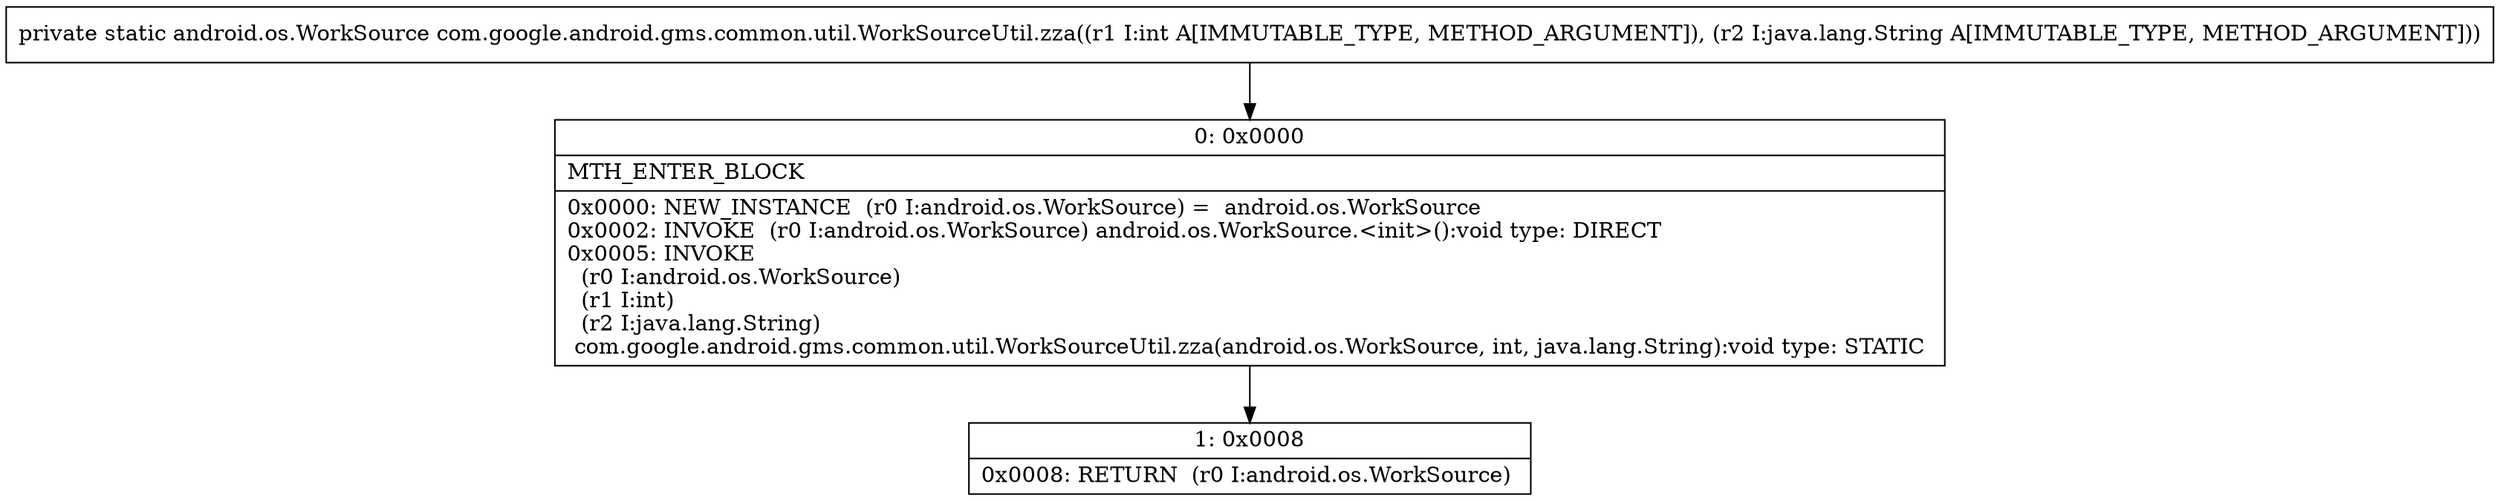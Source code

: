 digraph "CFG forcom.google.android.gms.common.util.WorkSourceUtil.zza(ILjava\/lang\/String;)Landroid\/os\/WorkSource;" {
Node_0 [shape=record,label="{0\:\ 0x0000|MTH_ENTER_BLOCK\l|0x0000: NEW_INSTANCE  (r0 I:android.os.WorkSource) =  android.os.WorkSource \l0x0002: INVOKE  (r0 I:android.os.WorkSource) android.os.WorkSource.\<init\>():void type: DIRECT \l0x0005: INVOKE  \l  (r0 I:android.os.WorkSource)\l  (r1 I:int)\l  (r2 I:java.lang.String)\l com.google.android.gms.common.util.WorkSourceUtil.zza(android.os.WorkSource, int, java.lang.String):void type: STATIC \l}"];
Node_1 [shape=record,label="{1\:\ 0x0008|0x0008: RETURN  (r0 I:android.os.WorkSource) \l}"];
MethodNode[shape=record,label="{private static android.os.WorkSource com.google.android.gms.common.util.WorkSourceUtil.zza((r1 I:int A[IMMUTABLE_TYPE, METHOD_ARGUMENT]), (r2 I:java.lang.String A[IMMUTABLE_TYPE, METHOD_ARGUMENT])) }"];
MethodNode -> Node_0;
Node_0 -> Node_1;
}

